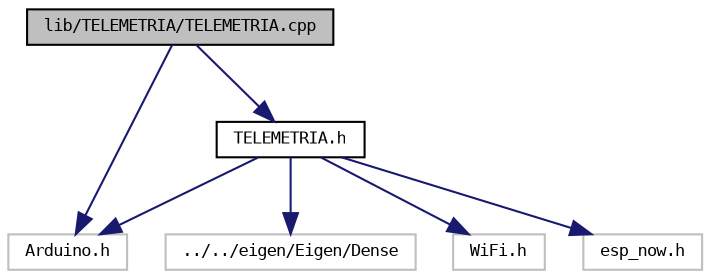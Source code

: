 digraph "lib/TELEMETRIA/TELEMETRIA.cpp"
{
  bgcolor="transparent";
  edge [fontname="DejaVuSansMono",fontsize="8",labelfontname="DejaVuSansMono",labelfontsize="8"];
  node [fontname="DejaVuSansMono",fontsize="8",shape=record];
  Node0 [label="lib/TELEMETRIA/TELEMETRIA.cpp",height=0.2,width=0.4,color="black", fillcolor="grey75", style="filled", fontcolor="black"];
  Node0 -> Node1 [color="midnightblue",fontsize="8",style="solid",fontname="DejaVuSansMono"];
  Node1 [label="TELEMETRIA.h",height=0.2,width=0.4,color="black",URL="$TELEMETRIA_8h.html"];
  Node1 -> Node2 [color="midnightblue",fontsize="8",style="solid",fontname="DejaVuSansMono"];
  Node2 [label="../../eigen/Eigen/Dense",height=0.2,width=0.4,color="grey75"];
  Node1 -> Node3 [color="midnightblue",fontsize="8",style="solid",fontname="DejaVuSansMono"];
  Node3 [label="Arduino.h",height=0.2,width=0.4,color="grey75"];
  Node1 -> Node4 [color="midnightblue",fontsize="8",style="solid",fontname="DejaVuSansMono"];
  Node4 [label="WiFi.h",height=0.2,width=0.4,color="grey75"];
  Node1 -> Node5 [color="midnightblue",fontsize="8",style="solid",fontname="DejaVuSansMono"];
  Node5 [label="esp_now.h",height=0.2,width=0.4,color="grey75"];
  Node0 -> Node3 [color="midnightblue",fontsize="8",style="solid",fontname="DejaVuSansMono"];
}
